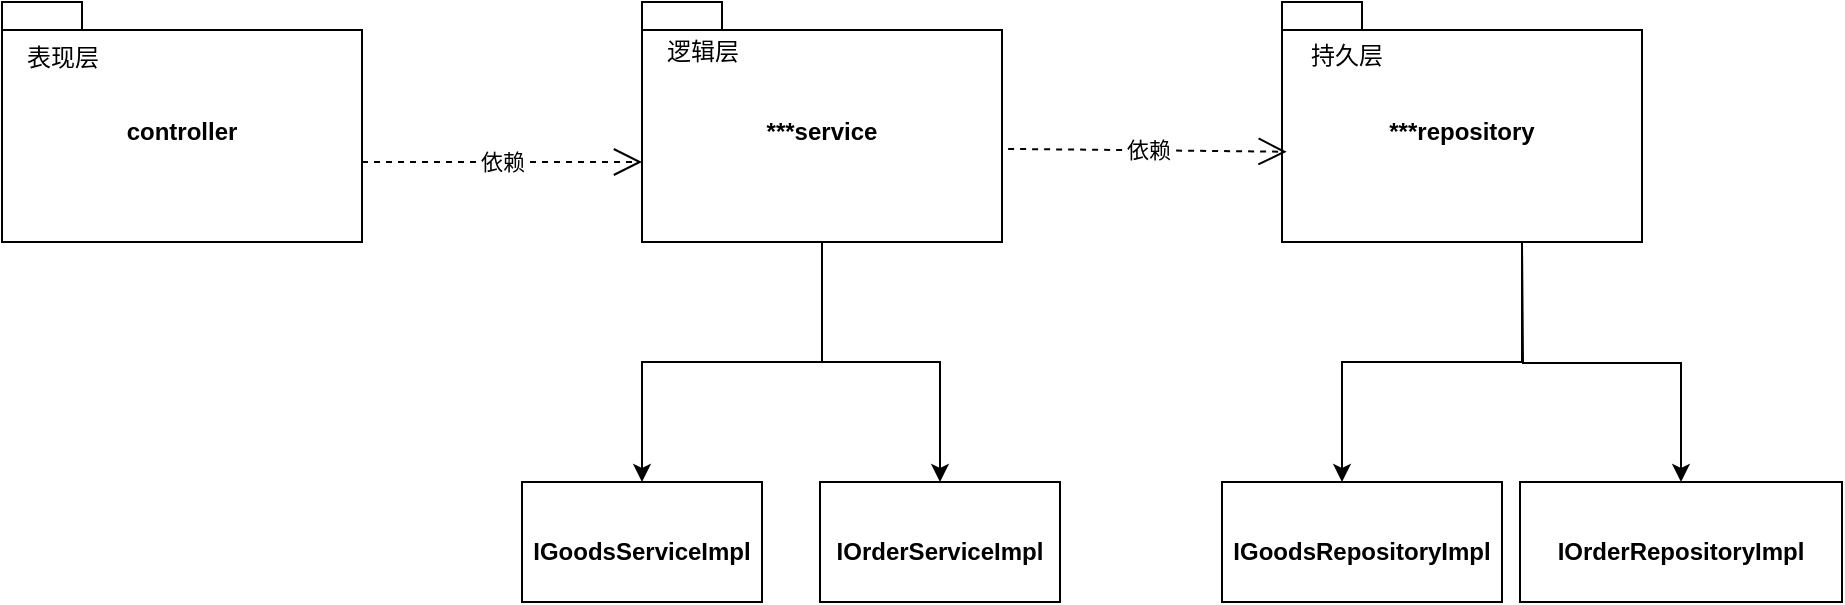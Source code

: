 <mxfile version="22.0.8" type="github">
  <diagram name="第 1 页" id="9FvJahLJONWX5p6Ms0cg">
    <mxGraphModel dx="989" dy="521" grid="1" gridSize="10" guides="1" tooltips="1" connect="1" arrows="1" fold="1" page="1" pageScale="1" pageWidth="827" pageHeight="1169" math="0" shadow="0">
      <root>
        <mxCell id="0" />
        <mxCell id="1" parent="0" />
        <mxCell id="VsCAnLCTNKdbVab-JTR_-13" value="" style="group" vertex="1" connectable="0" parent="1">
          <mxGeometry x="810" y="280" width="180" height="120" as="geometry" />
        </mxCell>
        <mxCell id="VsCAnLCTNKdbVab-JTR_-10" value="***repository" style="shape=folder;fontStyle=1;spacingTop=10;tabWidth=40;tabHeight=14;tabPosition=left;html=1;whiteSpace=wrap;" vertex="1" parent="VsCAnLCTNKdbVab-JTR_-13">
          <mxGeometry width="180" height="120" as="geometry" />
        </mxCell>
        <mxCell id="VsCAnLCTNKdbVab-JTR_-11" value="持久层" style="text;html=1;align=center;verticalAlign=middle;resizable=0;points=[];autosize=1;strokeColor=none;fillColor=none;" vertex="1" parent="VsCAnLCTNKdbVab-JTR_-13">
          <mxGeometry x="2" y="12" width="60" height="30" as="geometry" />
        </mxCell>
        <mxCell id="VsCAnLCTNKdbVab-JTR_-14" value="" style="group" vertex="1" connectable="0" parent="1">
          <mxGeometry x="170" y="280" width="180" height="120" as="geometry" />
        </mxCell>
        <mxCell id="VsCAnLCTNKdbVab-JTR_-7" value="controller" style="shape=folder;fontStyle=1;spacingTop=10;tabWidth=40;tabHeight=14;tabPosition=left;html=1;whiteSpace=wrap;" vertex="1" parent="VsCAnLCTNKdbVab-JTR_-14">
          <mxGeometry width="180" height="120" as="geometry" />
        </mxCell>
        <mxCell id="VsCAnLCTNKdbVab-JTR_-12" value="表现层" style="text;html=1;align=center;verticalAlign=middle;resizable=0;points=[];autosize=1;strokeColor=none;fillColor=none;" vertex="1" parent="VsCAnLCTNKdbVab-JTR_-14">
          <mxGeometry y="13" width="60" height="30" as="geometry" />
        </mxCell>
        <mxCell id="VsCAnLCTNKdbVab-JTR_-15" value="" style="group" vertex="1" connectable="0" parent="1">
          <mxGeometry x="490" y="280" width="180" height="120" as="geometry" />
        </mxCell>
        <mxCell id="VsCAnLCTNKdbVab-JTR_-8" value="***service" style="shape=folder;fontStyle=1;spacingTop=10;tabWidth=40;tabHeight=14;tabPosition=left;html=1;whiteSpace=wrap;" vertex="1" parent="VsCAnLCTNKdbVab-JTR_-15">
          <mxGeometry width="180" height="120" as="geometry" />
        </mxCell>
        <mxCell id="VsCAnLCTNKdbVab-JTR_-9" value="逻辑层" style="text;html=1;align=center;verticalAlign=middle;resizable=0;points=[];autosize=1;strokeColor=none;fillColor=none;container=1;" vertex="1" parent="VsCAnLCTNKdbVab-JTR_-15">
          <mxGeometry y="10" width="60" height="30" as="geometry" />
        </mxCell>
        <mxCell id="VsCAnLCTNKdbVab-JTR_-21" value="IGoodsServiceImpl" style="whiteSpace=wrap;html=1;fontStyle=1;spacingTop=10;" vertex="1" parent="1">
          <mxGeometry x="430" y="520" width="120" height="60" as="geometry" />
        </mxCell>
        <mxCell id="VsCAnLCTNKdbVab-JTR_-22" value="" style="edgeStyle=orthogonalEdgeStyle;rounded=0;orthogonalLoop=1;jettySize=auto;html=1;" edge="1" parent="1" source="VsCAnLCTNKdbVab-JTR_-8" target="VsCAnLCTNKdbVab-JTR_-21">
          <mxGeometry relative="1" as="geometry" />
        </mxCell>
        <mxCell id="VsCAnLCTNKdbVab-JTR_-23" value="依赖" style="endArrow=open;endSize=12;dashed=1;html=1;rounded=0;entryX=0.013;entryY=0.624;entryDx=0;entryDy=0;entryPerimeter=0;exitX=1.017;exitY=0.612;exitDx=0;exitDy=0;exitPerimeter=0;" edge="1" parent="1" source="VsCAnLCTNKdbVab-JTR_-8" target="VsCAnLCTNKdbVab-JTR_-10">
          <mxGeometry width="160" relative="1" as="geometry">
            <mxPoint x="510" y="360" as="sourcePoint" />
            <mxPoint x="670" y="360" as="targetPoint" />
          </mxGeometry>
        </mxCell>
        <mxCell id="VsCAnLCTNKdbVab-JTR_-26" value="依赖" style="endArrow=open;endSize=12;dashed=1;html=1;rounded=0;exitX=1;exitY=0.667;exitDx=0;exitDy=0;exitPerimeter=0;" edge="1" parent="1" source="VsCAnLCTNKdbVab-JTR_-7">
          <mxGeometry width="160" relative="1" as="geometry">
            <mxPoint x="510" y="360" as="sourcePoint" />
            <mxPoint x="490" y="360" as="targetPoint" />
          </mxGeometry>
        </mxCell>
        <mxCell id="VsCAnLCTNKdbVab-JTR_-27" value="IOrderServiceImpl" style="whiteSpace=wrap;html=1;fontStyle=1;spacingTop=10;" vertex="1" parent="1">
          <mxGeometry x="579" y="520" width="120" height="60" as="geometry" />
        </mxCell>
        <mxCell id="VsCAnLCTNKdbVab-JTR_-28" value="" style="edgeStyle=orthogonalEdgeStyle;rounded=0;orthogonalLoop=1;jettySize=auto;html=1;exitX=0.5;exitY=1;exitDx=0;exitDy=0;exitPerimeter=0;" edge="1" parent="1" source="VsCAnLCTNKdbVab-JTR_-8" target="VsCAnLCTNKdbVab-JTR_-27">
          <mxGeometry relative="1" as="geometry">
            <mxPoint x="590" y="410" as="sourcePoint" />
            <mxPoint x="500" y="530" as="targetPoint" />
          </mxGeometry>
        </mxCell>
        <mxCell id="VsCAnLCTNKdbVab-JTR_-31" value="IGoodsRepositoryImpl" style="whiteSpace=wrap;html=1;fontStyle=1;spacingTop=10;" vertex="1" parent="1">
          <mxGeometry x="780" y="520" width="140" height="60" as="geometry" />
        </mxCell>
        <mxCell id="VsCAnLCTNKdbVab-JTR_-32" value="" style="edgeStyle=orthogonalEdgeStyle;rounded=0;orthogonalLoop=1;jettySize=auto;html=1;" edge="1" parent="1" target="VsCAnLCTNKdbVab-JTR_-31">
          <mxGeometry relative="1" as="geometry">
            <mxPoint x="930" y="400" as="sourcePoint" />
            <Array as="points">
              <mxPoint x="930" y="460" />
              <mxPoint x="840" y="460" />
            </Array>
          </mxGeometry>
        </mxCell>
        <mxCell id="VsCAnLCTNKdbVab-JTR_-33" value="IOrderRepositoryImpl" style="whiteSpace=wrap;html=1;fontStyle=1;spacingTop=10;" vertex="1" parent="1">
          <mxGeometry x="929" y="520" width="161" height="60" as="geometry" />
        </mxCell>
        <mxCell id="VsCAnLCTNKdbVab-JTR_-34" value="" style="edgeStyle=orthogonalEdgeStyle;rounded=0;orthogonalLoop=1;jettySize=auto;html=1;exitX=0.5;exitY=1;exitDx=0;exitDy=0;exitPerimeter=0;" edge="1" parent="1" target="VsCAnLCTNKdbVab-JTR_-33">
          <mxGeometry relative="1" as="geometry">
            <mxPoint x="930" y="400" as="sourcePoint" />
            <mxPoint x="850" y="530" as="targetPoint" />
          </mxGeometry>
        </mxCell>
      </root>
    </mxGraphModel>
  </diagram>
</mxfile>
